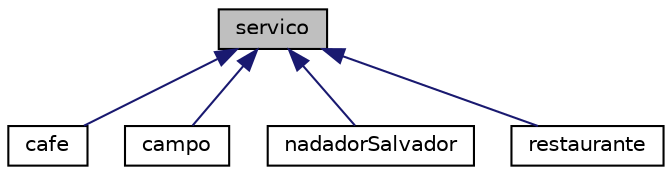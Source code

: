 digraph "servico"
{
  edge [fontname="Helvetica",fontsize="10",labelfontname="Helvetica",labelfontsize="10"];
  node [fontname="Helvetica",fontsize="10",shape=record];
  Node1 [label="servico",height=0.2,width=0.4,color="black", fillcolor="grey75", style="filled", fontcolor="black"];
  Node1 -> Node2 [dir="back",color="midnightblue",fontsize="10",style="solid",fontname="Helvetica"];
  Node2 [label="cafe",height=0.2,width=0.4,color="black", fillcolor="white", style="filled",URL="$classcafe.html",tooltip="Class for cafe. Derivates from servico. "];
  Node1 -> Node3 [dir="back",color="midnightblue",fontsize="10",style="solid",fontname="Helvetica"];
  Node3 [label="campo",height=0.2,width=0.4,color="black", fillcolor="white", style="filled",URL="$classcampo.html",tooltip="Class for campo. Derivates from servico. "];
  Node1 -> Node4 [dir="back",color="midnightblue",fontsize="10",style="solid",fontname="Helvetica"];
  Node4 [label="nadadorSalvador",height=0.2,width=0.4,color="black", fillcolor="white", style="filled",URL="$classnadadorSalvador.html",tooltip="Class for nadador salvador. Derivates from servico. "];
  Node1 -> Node5 [dir="back",color="midnightblue",fontsize="10",style="solid",fontname="Helvetica"];
  Node5 [label="restaurante",height=0.2,width=0.4,color="black", fillcolor="white", style="filled",URL="$classrestaurante.html",tooltip="Class for restaurante. Derivates from servico. "];
}
